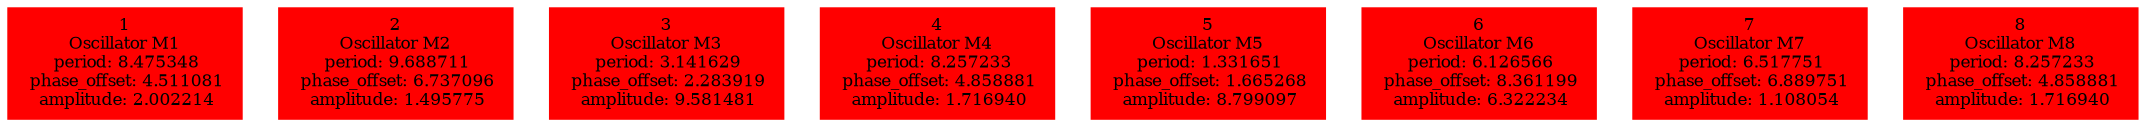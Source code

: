  digraph g{ forcelabels=true;
1 [label=<1<BR />Oscillator M1<BR /> period: 8.475348<BR /> phase_offset: 4.511081<BR /> amplitude: 2.002214>, shape=box,color=red,style=filled,fontsize=8];2 [label=<2<BR />Oscillator M2<BR /> period: 9.688711<BR /> phase_offset: 6.737096<BR /> amplitude: 1.495775>, shape=box,color=red,style=filled,fontsize=8];3 [label=<3<BR />Oscillator M3<BR /> period: 3.141629<BR /> phase_offset: 2.283919<BR /> amplitude: 9.581481>, shape=box,color=red,style=filled,fontsize=8];4 [label=<4<BR />Oscillator M4<BR /> period: 8.257233<BR /> phase_offset: 4.858881<BR /> amplitude: 1.716940>, shape=box,color=red,style=filled,fontsize=8];5 [label=<5<BR />Oscillator M5<BR /> period: 1.331651<BR /> phase_offset: 1.665268<BR /> amplitude: 8.799097>, shape=box,color=red,style=filled,fontsize=8];6 [label=<6<BR />Oscillator M6<BR /> period: 6.126566<BR /> phase_offset: 8.361199<BR /> amplitude: 6.322234>, shape=box,color=red,style=filled,fontsize=8];7 [label=<7<BR />Oscillator M7<BR /> period: 6.517751<BR /> phase_offset: 6.889751<BR /> amplitude: 1.108054>, shape=box,color=red,style=filled,fontsize=8];8 [label=<8<BR />Oscillator M8<BR /> period: 8.257233<BR /> phase_offset: 4.858881<BR /> amplitude: 1.716940>, shape=box,color=red,style=filled,fontsize=8]; }
